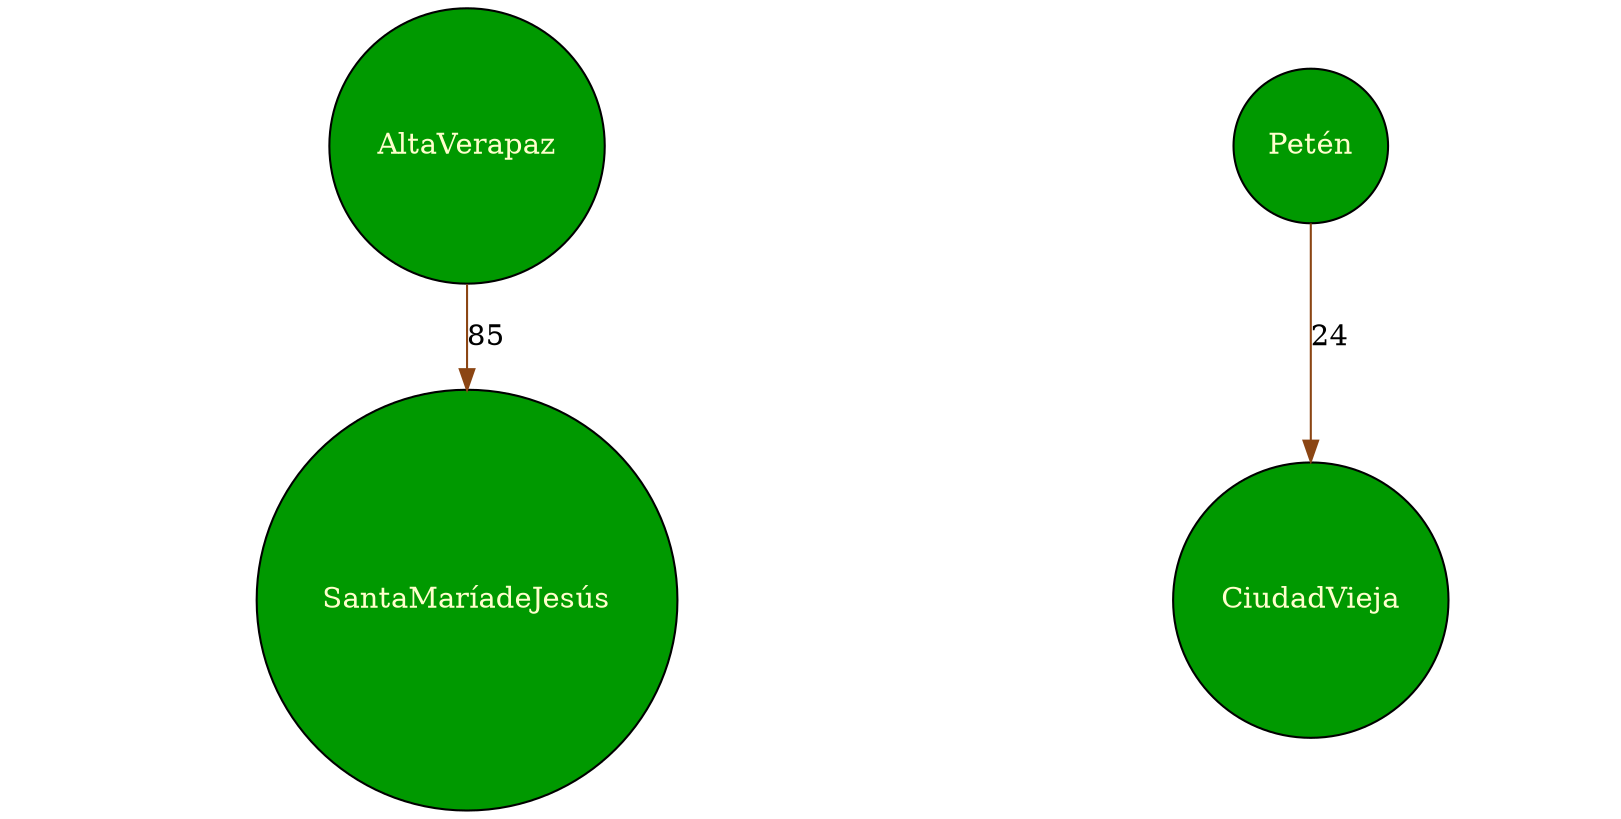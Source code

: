 digraph G {
	graph [ratio=0.5];
	node [shape=circle, style=filled, fillcolor="#009900", fontcolor="#FFFFCC", fixedsize=false];
	edge [color="#8B4513"];
  "AltaVerapaz" -> "SantaMaríadeJesús" [label="85"];
  "Petén" -> "CiudadVieja" [label="24"];
}
